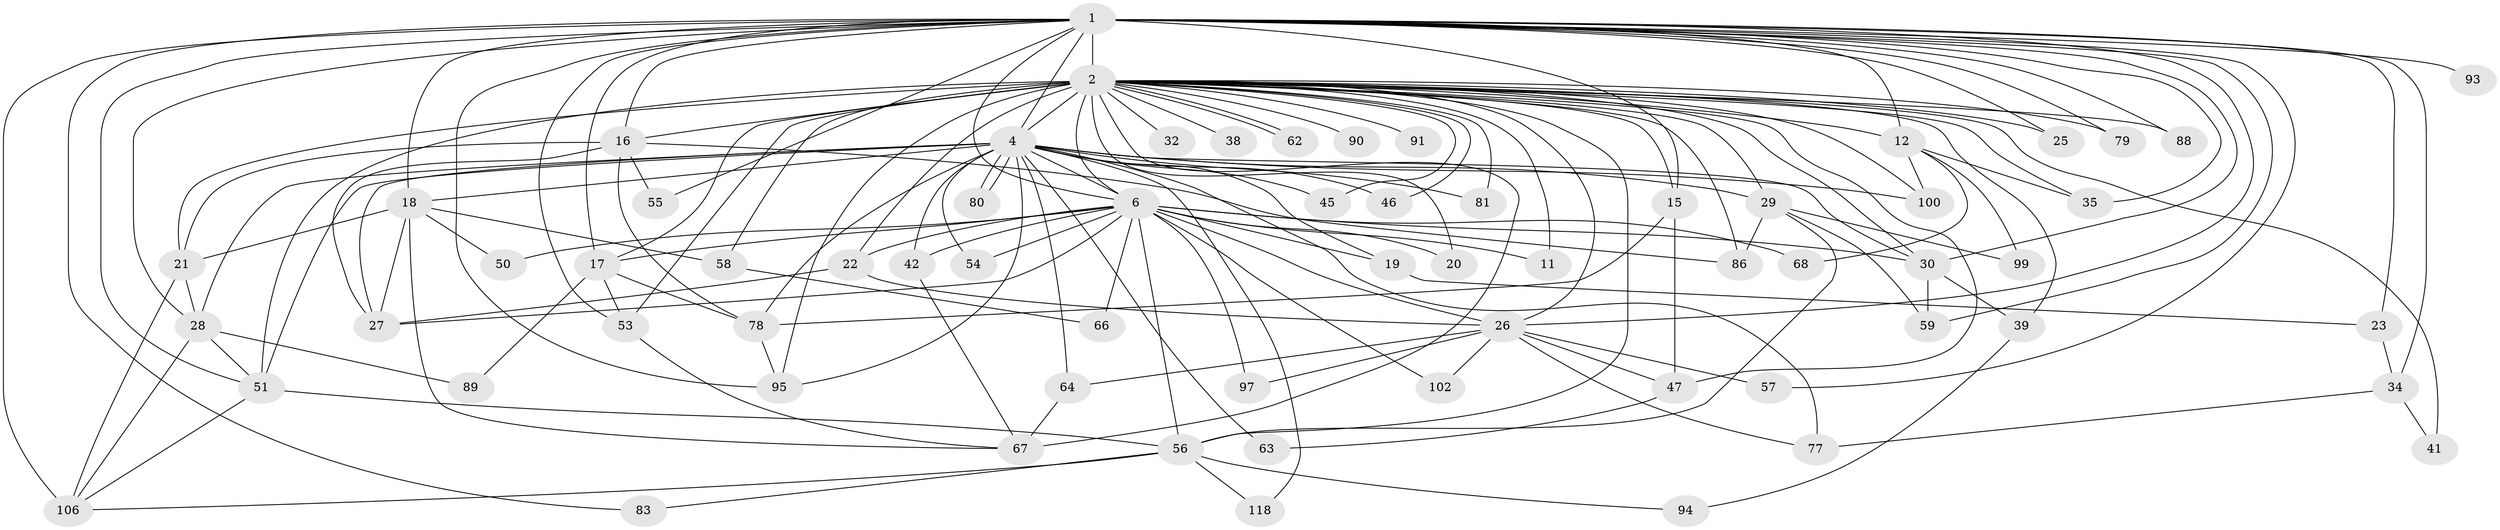 // original degree distribution, {16: 0.007575757575757576, 25: 0.007575757575757576, 21: 0.007575757575757576, 23: 0.007575757575757576, 17: 0.007575757575757576, 26: 0.015151515151515152, 24: 0.015151515151515152, 20: 0.007575757575757576, 2: 0.5454545454545454, 6: 0.030303030303030304, 3: 0.1590909090909091, 4: 0.09848484848484848, 8: 0.022727272727272728, 5: 0.06060606060606061, 9: 0.007575757575757576}
// Generated by graph-tools (version 1.1) at 2025/17/03/04/25 18:17:21]
// undirected, 66 vertices, 156 edges
graph export_dot {
graph [start="1"]
  node [color=gray90,style=filled];
  1 [super="+5"];
  2 [super="+123+3+73+13+107"];
  4 [super="+82+8+84+124+60"];
  6 [super="+14+24+69+40"];
  11;
  12;
  15;
  16;
  17 [super="+85+76"];
  18;
  19;
  20 [super="+61+87"];
  21 [super="+116+110"];
  22;
  23;
  25;
  26 [super="+43+48"];
  27 [super="+31"];
  28;
  29 [super="+113+98"];
  30 [super="+65+36"];
  32;
  34;
  35 [super="+103"];
  38;
  39;
  41;
  42;
  45;
  46 [super="+130"];
  47;
  50;
  51 [super="+74"];
  53;
  54;
  55;
  56;
  57;
  58;
  59 [super="+71"];
  62;
  63;
  64 [super="+115"];
  66;
  67 [super="+120+96"];
  68;
  77 [super="+132"];
  78 [super="+111+101"];
  79;
  80;
  81 [super="+104"];
  83;
  86;
  88;
  89;
  90;
  91;
  93;
  94;
  95 [super="+109"];
  97;
  99;
  100 [super="+131"];
  102;
  106 [super="+119"];
  118;
  1 -- 2 [weight=17];
  1 -- 4 [weight=9];
  1 -- 6 [weight=5];
  1 -- 25;
  1 -- 28;
  1 -- 34;
  1 -- 55;
  1 -- 59;
  1 -- 95;
  1 -- 12;
  1 -- 15;
  1 -- 79;
  1 -- 16;
  1 -- 18;
  1 -- 83;
  1 -- 23;
  1 -- 88;
  1 -- 26;
  1 -- 93;
  1 -- 30;
  1 -- 35;
  1 -- 106;
  1 -- 53;
  1 -- 57;
  1 -- 17;
  1 -- 51;
  2 -- 4 [weight=10];
  2 -- 6 [weight=4];
  2 -- 15;
  2 -- 16 [weight=2];
  2 -- 20 [weight=3];
  2 -- 22;
  2 -- 32 [weight=2];
  2 -- 39;
  2 -- 47;
  2 -- 62;
  2 -- 62;
  2 -- 91 [weight=2];
  2 -- 56;
  2 -- 11;
  2 -- 12;
  2 -- 17;
  2 -- 21;
  2 -- 25;
  2 -- 26 [weight=2];
  2 -- 29;
  2 -- 35;
  2 -- 38 [weight=2];
  2 -- 41;
  2 -- 45;
  2 -- 46 [weight=2];
  2 -- 51;
  2 -- 53;
  2 -- 58;
  2 -- 67;
  2 -- 79;
  2 -- 81 [weight=2];
  2 -- 86;
  2 -- 88;
  2 -- 90 [weight=2];
  2 -- 95;
  2 -- 100;
  2 -- 30;
  4 -- 6 [weight=2];
  4 -- 18 [weight=2];
  4 -- 54;
  4 -- 63;
  4 -- 80;
  4 -- 80;
  4 -- 64;
  4 -- 19;
  4 -- 29;
  4 -- 95;
  4 -- 42;
  4 -- 45;
  4 -- 118;
  4 -- 46;
  4 -- 30;
  4 -- 81;
  4 -- 28;
  4 -- 27;
  4 -- 100;
  4 -- 78;
  4 -- 77;
  4 -- 51 [weight=2];
  6 -- 11;
  6 -- 17 [weight=2];
  6 -- 22 [weight=2];
  6 -- 30;
  6 -- 42;
  6 -- 50;
  6 -- 54;
  6 -- 66;
  6 -- 97;
  6 -- 102;
  6 -- 26 [weight=2];
  6 -- 20;
  6 -- 56;
  6 -- 19;
  6 -- 27;
  6 -- 68;
  12 -- 68;
  12 -- 99;
  12 -- 100;
  12 -- 35;
  15 -- 47;
  15 -- 78;
  16 -- 21;
  16 -- 27;
  16 -- 55;
  16 -- 78;
  16 -- 86;
  17 -- 53;
  17 -- 89;
  17 -- 78;
  18 -- 27;
  18 -- 50;
  18 -- 58;
  18 -- 67;
  18 -- 21;
  19 -- 23;
  21 -- 28;
  21 -- 106;
  22 -- 26;
  22 -- 27;
  23 -- 34;
  26 -- 77;
  26 -- 64;
  26 -- 97;
  26 -- 102;
  26 -- 57;
  26 -- 47;
  28 -- 51;
  28 -- 89;
  28 -- 106;
  29 -- 59;
  29 -- 99;
  29 -- 56;
  29 -- 86;
  30 -- 39;
  30 -- 59;
  34 -- 41;
  34 -- 77;
  39 -- 94;
  42 -- 67;
  47 -- 63;
  51 -- 56;
  51 -- 106;
  53 -- 67;
  56 -- 83;
  56 -- 94;
  56 -- 106;
  56 -- 118;
  58 -- 66;
  64 -- 67;
  78 -- 95;
}
